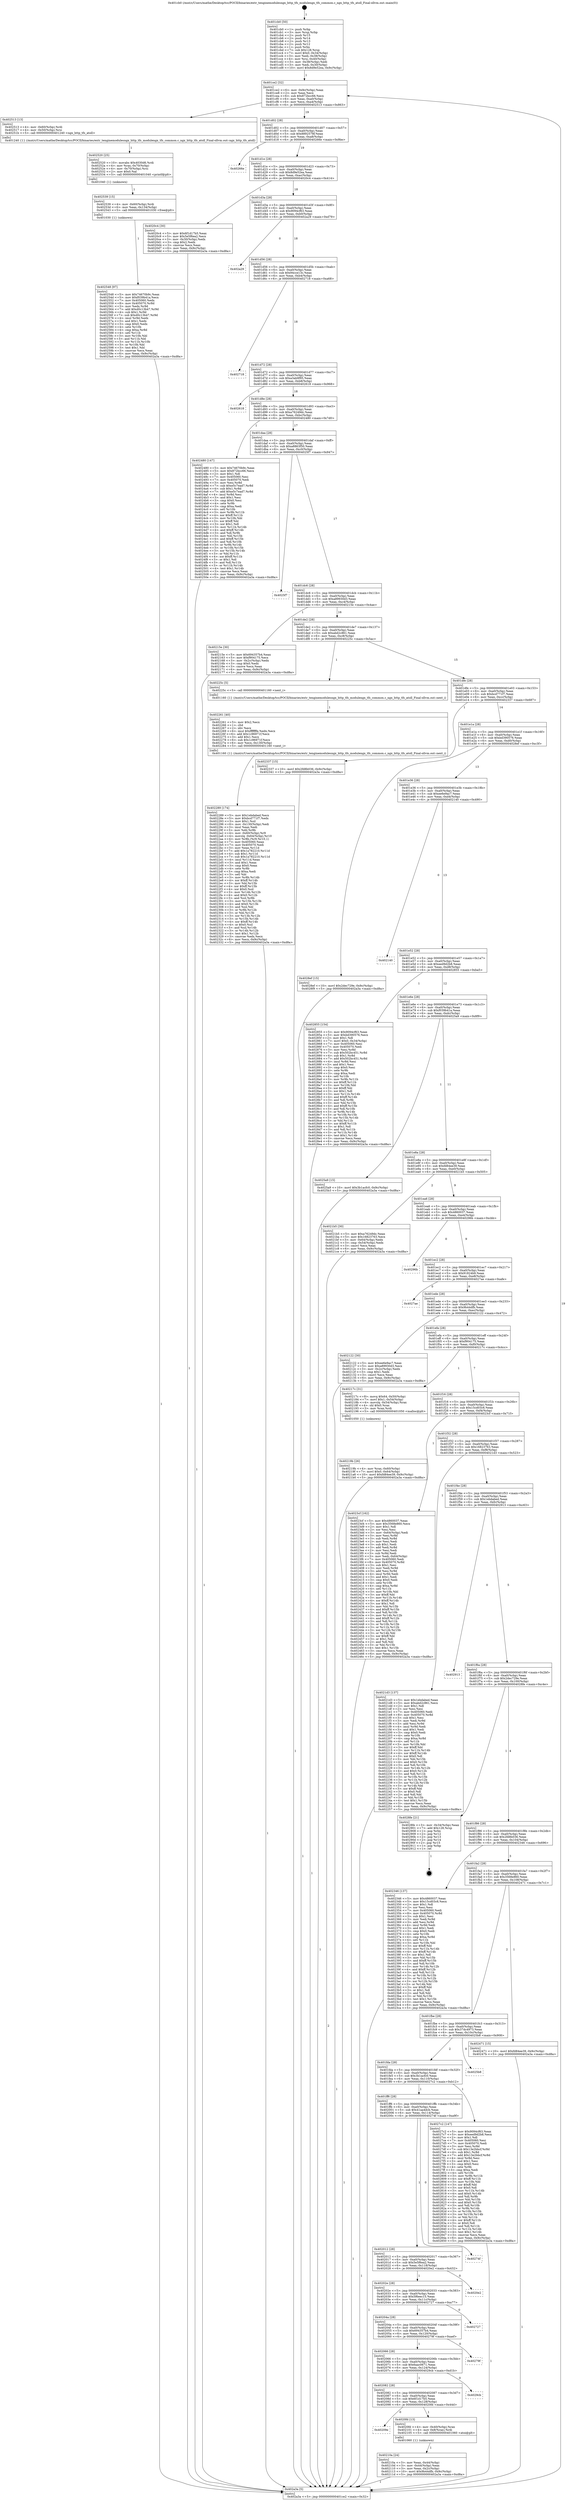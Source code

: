 digraph "0x401cb0" {
  label = "0x401cb0 (/mnt/c/Users/mathe/Desktop/tcc/POCII/binaries/extr_tenginemodulesngx_http_tfs_modulengx_tfs_common.c_ngx_http_tfs_atoll_Final-ollvm.out::main(0))"
  labelloc = "t"
  node[shape=record]

  Entry [label="",width=0.3,height=0.3,shape=circle,fillcolor=black,style=filled]
  "0x401ce2" [label="{
     0x401ce2 [32]\l
     | [instrs]\l
     &nbsp;&nbsp;0x401ce2 \<+6\>: mov -0x9c(%rbp),%eax\l
     &nbsp;&nbsp;0x401ce8 \<+2\>: mov %eax,%ecx\l
     &nbsp;&nbsp;0x401cea \<+6\>: sub $0x872bcc66,%ecx\l
     &nbsp;&nbsp;0x401cf0 \<+6\>: mov %eax,-0xa0(%rbp)\l
     &nbsp;&nbsp;0x401cf6 \<+6\>: mov %ecx,-0xa4(%rbp)\l
     &nbsp;&nbsp;0x401cfc \<+6\>: je 0000000000402513 \<main+0x863\>\l
  }"]
  "0x402513" [label="{
     0x402513 [13]\l
     | [instrs]\l
     &nbsp;&nbsp;0x402513 \<+4\>: mov -0x60(%rbp),%rdi\l
     &nbsp;&nbsp;0x402517 \<+4\>: mov -0x50(%rbp),%rsi\l
     &nbsp;&nbsp;0x40251b \<+5\>: call 0000000000401240 \<ngx_http_tfs_atoll\>\l
     | [calls]\l
     &nbsp;&nbsp;0x401240 \{1\} (/mnt/c/Users/mathe/Desktop/tcc/POCII/binaries/extr_tenginemodulesngx_http_tfs_modulengx_tfs_common.c_ngx_http_tfs_atoll_Final-ollvm.out::ngx_http_tfs_atoll)\l
  }"]
  "0x401d02" [label="{
     0x401d02 [28]\l
     | [instrs]\l
     &nbsp;&nbsp;0x401d02 \<+5\>: jmp 0000000000401d07 \<main+0x57\>\l
     &nbsp;&nbsp;0x401d07 \<+6\>: mov -0xa0(%rbp),%eax\l
     &nbsp;&nbsp;0x401d0d \<+5\>: sub $0x8892578f,%eax\l
     &nbsp;&nbsp;0x401d12 \<+6\>: mov %eax,-0xa8(%rbp)\l
     &nbsp;&nbsp;0x401d18 \<+6\>: je 000000000040266e \<main+0x9be\>\l
  }"]
  Exit [label="",width=0.3,height=0.3,shape=circle,fillcolor=black,style=filled,peripheries=2]
  "0x40266e" [label="{
     0x40266e\l
  }", style=dashed]
  "0x401d1e" [label="{
     0x401d1e [28]\l
     | [instrs]\l
     &nbsp;&nbsp;0x401d1e \<+5\>: jmp 0000000000401d23 \<main+0x73\>\l
     &nbsp;&nbsp;0x401d23 \<+6\>: mov -0xa0(%rbp),%eax\l
     &nbsp;&nbsp;0x401d29 \<+5\>: sub $0x8d9e52ea,%eax\l
     &nbsp;&nbsp;0x401d2e \<+6\>: mov %eax,-0xac(%rbp)\l
     &nbsp;&nbsp;0x401d34 \<+6\>: je 00000000004020c4 \<main+0x414\>\l
  }"]
  "0x402548" [label="{
     0x402548 [97]\l
     | [instrs]\l
     &nbsp;&nbsp;0x402548 \<+5\>: mov $0x74670b9c,%eax\l
     &nbsp;&nbsp;0x40254d \<+5\>: mov $0xf039b41a,%ecx\l
     &nbsp;&nbsp;0x402552 \<+7\>: mov 0x405060,%edx\l
     &nbsp;&nbsp;0x402559 \<+8\>: mov 0x405070,%r8d\l
     &nbsp;&nbsp;0x402561 \<+3\>: mov %edx,%r9d\l
     &nbsp;&nbsp;0x402564 \<+7\>: add $0xd0c13b47,%r9d\l
     &nbsp;&nbsp;0x40256b \<+4\>: sub $0x1,%r9d\l
     &nbsp;&nbsp;0x40256f \<+7\>: sub $0xd0c13b47,%r9d\l
     &nbsp;&nbsp;0x402576 \<+4\>: imul %r9d,%edx\l
     &nbsp;&nbsp;0x40257a \<+3\>: and $0x1,%edx\l
     &nbsp;&nbsp;0x40257d \<+3\>: cmp $0x0,%edx\l
     &nbsp;&nbsp;0x402580 \<+4\>: sete %r10b\l
     &nbsp;&nbsp;0x402584 \<+4\>: cmp $0xa,%r8d\l
     &nbsp;&nbsp;0x402588 \<+4\>: setl %r11b\l
     &nbsp;&nbsp;0x40258c \<+3\>: mov %r10b,%bl\l
     &nbsp;&nbsp;0x40258f \<+3\>: and %r11b,%bl\l
     &nbsp;&nbsp;0x402592 \<+3\>: xor %r11b,%r10b\l
     &nbsp;&nbsp;0x402595 \<+3\>: or %r10b,%bl\l
     &nbsp;&nbsp;0x402598 \<+3\>: test $0x1,%bl\l
     &nbsp;&nbsp;0x40259b \<+3\>: cmovne %ecx,%eax\l
     &nbsp;&nbsp;0x40259e \<+6\>: mov %eax,-0x9c(%rbp)\l
     &nbsp;&nbsp;0x4025a4 \<+5\>: jmp 0000000000402a3a \<main+0xd8a\>\l
  }"]
  "0x4020c4" [label="{
     0x4020c4 [30]\l
     | [instrs]\l
     &nbsp;&nbsp;0x4020c4 \<+5\>: mov $0x6f1d17b5,%eax\l
     &nbsp;&nbsp;0x4020c9 \<+5\>: mov $0x5e5f6ea2,%ecx\l
     &nbsp;&nbsp;0x4020ce \<+3\>: mov -0x30(%rbp),%edx\l
     &nbsp;&nbsp;0x4020d1 \<+3\>: cmp $0x2,%edx\l
     &nbsp;&nbsp;0x4020d4 \<+3\>: cmovne %ecx,%eax\l
     &nbsp;&nbsp;0x4020d7 \<+6\>: mov %eax,-0x9c(%rbp)\l
     &nbsp;&nbsp;0x4020dd \<+5\>: jmp 0000000000402a3a \<main+0xd8a\>\l
  }"]
  "0x401d3a" [label="{
     0x401d3a [28]\l
     | [instrs]\l
     &nbsp;&nbsp;0x401d3a \<+5\>: jmp 0000000000401d3f \<main+0x8f\>\l
     &nbsp;&nbsp;0x401d3f \<+6\>: mov -0xa0(%rbp),%eax\l
     &nbsp;&nbsp;0x401d45 \<+5\>: sub $0x9094cf63,%eax\l
     &nbsp;&nbsp;0x401d4a \<+6\>: mov %eax,-0xb0(%rbp)\l
     &nbsp;&nbsp;0x401d50 \<+6\>: je 0000000000402a29 \<main+0xd79\>\l
  }"]
  "0x402a3a" [label="{
     0x402a3a [5]\l
     | [instrs]\l
     &nbsp;&nbsp;0x402a3a \<+5\>: jmp 0000000000401ce2 \<main+0x32\>\l
  }"]
  "0x401cb0" [label="{
     0x401cb0 [50]\l
     | [instrs]\l
     &nbsp;&nbsp;0x401cb0 \<+1\>: push %rbp\l
     &nbsp;&nbsp;0x401cb1 \<+3\>: mov %rsp,%rbp\l
     &nbsp;&nbsp;0x401cb4 \<+2\>: push %r15\l
     &nbsp;&nbsp;0x401cb6 \<+2\>: push %r14\l
     &nbsp;&nbsp;0x401cb8 \<+2\>: push %r13\l
     &nbsp;&nbsp;0x401cba \<+2\>: push %r12\l
     &nbsp;&nbsp;0x401cbc \<+1\>: push %rbx\l
     &nbsp;&nbsp;0x401cbd \<+7\>: sub $0x128,%rsp\l
     &nbsp;&nbsp;0x401cc4 \<+7\>: movl $0x0,-0x34(%rbp)\l
     &nbsp;&nbsp;0x401ccb \<+3\>: mov %edi,-0x38(%rbp)\l
     &nbsp;&nbsp;0x401cce \<+4\>: mov %rsi,-0x40(%rbp)\l
     &nbsp;&nbsp;0x401cd2 \<+3\>: mov -0x38(%rbp),%edi\l
     &nbsp;&nbsp;0x401cd5 \<+3\>: mov %edi,-0x30(%rbp)\l
     &nbsp;&nbsp;0x401cd8 \<+10\>: movl $0x8d9e52ea,-0x9c(%rbp)\l
  }"]
  "0x402539" [label="{
     0x402539 [15]\l
     | [instrs]\l
     &nbsp;&nbsp;0x402539 \<+4\>: mov -0x60(%rbp),%rdi\l
     &nbsp;&nbsp;0x40253d \<+6\>: mov %eax,-0x134(%rbp)\l
     &nbsp;&nbsp;0x402543 \<+5\>: call 0000000000401030 \<free@plt\>\l
     | [calls]\l
     &nbsp;&nbsp;0x401030 \{1\} (unknown)\l
  }"]
  "0x402a29" [label="{
     0x402a29\l
  }", style=dashed]
  "0x401d56" [label="{
     0x401d56 [28]\l
     | [instrs]\l
     &nbsp;&nbsp;0x401d56 \<+5\>: jmp 0000000000401d5b \<main+0xab\>\l
     &nbsp;&nbsp;0x401d5b \<+6\>: mov -0xa0(%rbp),%eax\l
     &nbsp;&nbsp;0x401d61 \<+5\>: sub $0x94cce13c,%eax\l
     &nbsp;&nbsp;0x401d66 \<+6\>: mov %eax,-0xb4(%rbp)\l
     &nbsp;&nbsp;0x401d6c \<+6\>: je 0000000000402718 \<main+0xa68\>\l
  }"]
  "0x402520" [label="{
     0x402520 [25]\l
     | [instrs]\l
     &nbsp;&nbsp;0x402520 \<+10\>: movabs $0x4030d6,%rdi\l
     &nbsp;&nbsp;0x40252a \<+4\>: mov %rax,-0x70(%rbp)\l
     &nbsp;&nbsp;0x40252e \<+4\>: mov -0x70(%rbp),%rsi\l
     &nbsp;&nbsp;0x402532 \<+2\>: mov $0x0,%al\l
     &nbsp;&nbsp;0x402534 \<+5\>: call 0000000000401040 \<printf@plt\>\l
     | [calls]\l
     &nbsp;&nbsp;0x401040 \{1\} (unknown)\l
  }"]
  "0x402718" [label="{
     0x402718\l
  }", style=dashed]
  "0x401d72" [label="{
     0x401d72 [28]\l
     | [instrs]\l
     &nbsp;&nbsp;0x401d72 \<+5\>: jmp 0000000000401d77 \<main+0xc7\>\l
     &nbsp;&nbsp;0x401d77 \<+6\>: mov -0xa0(%rbp),%eax\l
     &nbsp;&nbsp;0x401d7d \<+5\>: sub $0xa3ab9f95,%eax\l
     &nbsp;&nbsp;0x401d82 \<+6\>: mov %eax,-0xb8(%rbp)\l
     &nbsp;&nbsp;0x401d88 \<+6\>: je 0000000000402618 \<main+0x968\>\l
  }"]
  "0x402289" [label="{
     0x402289 [174]\l
     | [instrs]\l
     &nbsp;&nbsp;0x402289 \<+5\>: mov $0x1ebdabed,%ecx\l
     &nbsp;&nbsp;0x40228e \<+5\>: mov $0xbcd771f7,%edx\l
     &nbsp;&nbsp;0x402293 \<+3\>: mov $0x1,%sil\l
     &nbsp;&nbsp;0x402296 \<+6\>: mov -0x130(%rbp),%edi\l
     &nbsp;&nbsp;0x40229c \<+3\>: imul %eax,%edi\l
     &nbsp;&nbsp;0x40229f \<+3\>: mov %dil,%r8b\l
     &nbsp;&nbsp;0x4022a2 \<+4\>: mov -0x60(%rbp),%r9\l
     &nbsp;&nbsp;0x4022a6 \<+4\>: movslq -0x64(%rbp),%r10\l
     &nbsp;&nbsp;0x4022aa \<+4\>: mov %r8b,(%r9,%r10,1)\l
     &nbsp;&nbsp;0x4022ae \<+7\>: mov 0x405060,%eax\l
     &nbsp;&nbsp;0x4022b5 \<+7\>: mov 0x405070,%edi\l
     &nbsp;&nbsp;0x4022bc \<+3\>: mov %eax,%r11d\l
     &nbsp;&nbsp;0x4022bf \<+7\>: add $0x1a782210,%r11d\l
     &nbsp;&nbsp;0x4022c6 \<+4\>: sub $0x1,%r11d\l
     &nbsp;&nbsp;0x4022ca \<+7\>: sub $0x1a782210,%r11d\l
     &nbsp;&nbsp;0x4022d1 \<+4\>: imul %r11d,%eax\l
     &nbsp;&nbsp;0x4022d5 \<+3\>: and $0x1,%eax\l
     &nbsp;&nbsp;0x4022d8 \<+3\>: cmp $0x0,%eax\l
     &nbsp;&nbsp;0x4022db \<+4\>: sete %r8b\l
     &nbsp;&nbsp;0x4022df \<+3\>: cmp $0xa,%edi\l
     &nbsp;&nbsp;0x4022e2 \<+3\>: setl %bl\l
     &nbsp;&nbsp;0x4022e5 \<+3\>: mov %r8b,%r14b\l
     &nbsp;&nbsp;0x4022e8 \<+4\>: xor $0xff,%r14b\l
     &nbsp;&nbsp;0x4022ec \<+3\>: mov %bl,%r15b\l
     &nbsp;&nbsp;0x4022ef \<+4\>: xor $0xff,%r15b\l
     &nbsp;&nbsp;0x4022f3 \<+4\>: xor $0x0,%sil\l
     &nbsp;&nbsp;0x4022f7 \<+3\>: mov %r14b,%r12b\l
     &nbsp;&nbsp;0x4022fa \<+4\>: and $0x0,%r12b\l
     &nbsp;&nbsp;0x4022fe \<+3\>: and %sil,%r8b\l
     &nbsp;&nbsp;0x402301 \<+3\>: mov %r15b,%r13b\l
     &nbsp;&nbsp;0x402304 \<+4\>: and $0x0,%r13b\l
     &nbsp;&nbsp;0x402308 \<+3\>: and %sil,%bl\l
     &nbsp;&nbsp;0x40230b \<+3\>: or %r8b,%r12b\l
     &nbsp;&nbsp;0x40230e \<+3\>: or %bl,%r13b\l
     &nbsp;&nbsp;0x402311 \<+3\>: xor %r13b,%r12b\l
     &nbsp;&nbsp;0x402314 \<+3\>: or %r15b,%r14b\l
     &nbsp;&nbsp;0x402317 \<+4\>: xor $0xff,%r14b\l
     &nbsp;&nbsp;0x40231b \<+4\>: or $0x0,%sil\l
     &nbsp;&nbsp;0x40231f \<+3\>: and %sil,%r14b\l
     &nbsp;&nbsp;0x402322 \<+3\>: or %r14b,%r12b\l
     &nbsp;&nbsp;0x402325 \<+4\>: test $0x1,%r12b\l
     &nbsp;&nbsp;0x402329 \<+3\>: cmovne %edx,%ecx\l
     &nbsp;&nbsp;0x40232c \<+6\>: mov %ecx,-0x9c(%rbp)\l
     &nbsp;&nbsp;0x402332 \<+5\>: jmp 0000000000402a3a \<main+0xd8a\>\l
  }"]
  "0x402618" [label="{
     0x402618\l
  }", style=dashed]
  "0x401d8e" [label="{
     0x401d8e [28]\l
     | [instrs]\l
     &nbsp;&nbsp;0x401d8e \<+5\>: jmp 0000000000401d93 \<main+0xe3\>\l
     &nbsp;&nbsp;0x401d93 \<+6\>: mov -0xa0(%rbp),%eax\l
     &nbsp;&nbsp;0x401d99 \<+5\>: sub $0xa76249dc,%eax\l
     &nbsp;&nbsp;0x401d9e \<+6\>: mov %eax,-0xbc(%rbp)\l
     &nbsp;&nbsp;0x401da4 \<+6\>: je 0000000000402480 \<main+0x7d0\>\l
  }"]
  "0x402261" [label="{
     0x402261 [40]\l
     | [instrs]\l
     &nbsp;&nbsp;0x402261 \<+5\>: mov $0x2,%ecx\l
     &nbsp;&nbsp;0x402266 \<+1\>: cltd\l
     &nbsp;&nbsp;0x402267 \<+2\>: idiv %ecx\l
     &nbsp;&nbsp;0x402269 \<+6\>: imul $0xfffffffe,%edx,%ecx\l
     &nbsp;&nbsp;0x40226f \<+6\>: add $0x1c96971f,%ecx\l
     &nbsp;&nbsp;0x402275 \<+3\>: add $0x1,%ecx\l
     &nbsp;&nbsp;0x402278 \<+6\>: sub $0x1c96971f,%ecx\l
     &nbsp;&nbsp;0x40227e \<+6\>: mov %ecx,-0x130(%rbp)\l
     &nbsp;&nbsp;0x402284 \<+5\>: call 0000000000401160 \<next_i\>\l
     | [calls]\l
     &nbsp;&nbsp;0x401160 \{1\} (/mnt/c/Users/mathe/Desktop/tcc/POCII/binaries/extr_tenginemodulesngx_http_tfs_modulengx_tfs_common.c_ngx_http_tfs_atoll_Final-ollvm.out::next_i)\l
  }"]
  "0x402480" [label="{
     0x402480 [147]\l
     | [instrs]\l
     &nbsp;&nbsp;0x402480 \<+5\>: mov $0x74670b9c,%eax\l
     &nbsp;&nbsp;0x402485 \<+5\>: mov $0x872bcc66,%ecx\l
     &nbsp;&nbsp;0x40248a \<+2\>: mov $0x1,%dl\l
     &nbsp;&nbsp;0x40248c \<+7\>: mov 0x405060,%esi\l
     &nbsp;&nbsp;0x402493 \<+7\>: mov 0x405070,%edi\l
     &nbsp;&nbsp;0x40249a \<+3\>: mov %esi,%r8d\l
     &nbsp;&nbsp;0x40249d \<+7\>: sub $0xe5c7ead7,%r8d\l
     &nbsp;&nbsp;0x4024a4 \<+4\>: sub $0x1,%r8d\l
     &nbsp;&nbsp;0x4024a8 \<+7\>: add $0xe5c7ead7,%r8d\l
     &nbsp;&nbsp;0x4024af \<+4\>: imul %r8d,%esi\l
     &nbsp;&nbsp;0x4024b3 \<+3\>: and $0x1,%esi\l
     &nbsp;&nbsp;0x4024b6 \<+3\>: cmp $0x0,%esi\l
     &nbsp;&nbsp;0x4024b9 \<+4\>: sete %r9b\l
     &nbsp;&nbsp;0x4024bd \<+3\>: cmp $0xa,%edi\l
     &nbsp;&nbsp;0x4024c0 \<+4\>: setl %r10b\l
     &nbsp;&nbsp;0x4024c4 \<+3\>: mov %r9b,%r11b\l
     &nbsp;&nbsp;0x4024c7 \<+4\>: xor $0xff,%r11b\l
     &nbsp;&nbsp;0x4024cb \<+3\>: mov %r10b,%bl\l
     &nbsp;&nbsp;0x4024ce \<+3\>: xor $0xff,%bl\l
     &nbsp;&nbsp;0x4024d1 \<+3\>: xor $0x1,%dl\l
     &nbsp;&nbsp;0x4024d4 \<+3\>: mov %r11b,%r14b\l
     &nbsp;&nbsp;0x4024d7 \<+4\>: and $0xff,%r14b\l
     &nbsp;&nbsp;0x4024db \<+3\>: and %dl,%r9b\l
     &nbsp;&nbsp;0x4024de \<+3\>: mov %bl,%r15b\l
     &nbsp;&nbsp;0x4024e1 \<+4\>: and $0xff,%r15b\l
     &nbsp;&nbsp;0x4024e5 \<+3\>: and %dl,%r10b\l
     &nbsp;&nbsp;0x4024e8 \<+3\>: or %r9b,%r14b\l
     &nbsp;&nbsp;0x4024eb \<+3\>: or %r10b,%r15b\l
     &nbsp;&nbsp;0x4024ee \<+3\>: xor %r15b,%r14b\l
     &nbsp;&nbsp;0x4024f1 \<+3\>: or %bl,%r11b\l
     &nbsp;&nbsp;0x4024f4 \<+4\>: xor $0xff,%r11b\l
     &nbsp;&nbsp;0x4024f8 \<+3\>: or $0x1,%dl\l
     &nbsp;&nbsp;0x4024fb \<+3\>: and %dl,%r11b\l
     &nbsp;&nbsp;0x4024fe \<+3\>: or %r11b,%r14b\l
     &nbsp;&nbsp;0x402501 \<+4\>: test $0x1,%r14b\l
     &nbsp;&nbsp;0x402505 \<+3\>: cmovne %ecx,%eax\l
     &nbsp;&nbsp;0x402508 \<+6\>: mov %eax,-0x9c(%rbp)\l
     &nbsp;&nbsp;0x40250e \<+5\>: jmp 0000000000402a3a \<main+0xd8a\>\l
  }"]
  "0x401daa" [label="{
     0x401daa [28]\l
     | [instrs]\l
     &nbsp;&nbsp;0x401daa \<+5\>: jmp 0000000000401daf \<main+0xff\>\l
     &nbsp;&nbsp;0x401daf \<+6\>: mov -0xa0(%rbp),%eax\l
     &nbsp;&nbsp;0x401db5 \<+5\>: sub $0xa8863f50,%eax\l
     &nbsp;&nbsp;0x401dba \<+6\>: mov %eax,-0xc0(%rbp)\l
     &nbsp;&nbsp;0x401dc0 \<+6\>: je 00000000004025f7 \<main+0x947\>\l
  }"]
  "0x40219b" [label="{
     0x40219b [26]\l
     | [instrs]\l
     &nbsp;&nbsp;0x40219b \<+4\>: mov %rax,-0x60(%rbp)\l
     &nbsp;&nbsp;0x40219f \<+7\>: movl $0x0,-0x64(%rbp)\l
     &nbsp;&nbsp;0x4021a6 \<+10\>: movl $0xfd84ee39,-0x9c(%rbp)\l
     &nbsp;&nbsp;0x4021b0 \<+5\>: jmp 0000000000402a3a \<main+0xd8a\>\l
  }"]
  "0x4025f7" [label="{
     0x4025f7\l
  }", style=dashed]
  "0x401dc6" [label="{
     0x401dc6 [28]\l
     | [instrs]\l
     &nbsp;&nbsp;0x401dc6 \<+5\>: jmp 0000000000401dcb \<main+0x11b\>\l
     &nbsp;&nbsp;0x401dcb \<+6\>: mov -0xa0(%rbp),%eax\l
     &nbsp;&nbsp;0x401dd1 \<+5\>: sub $0xa89930d3,%eax\l
     &nbsp;&nbsp;0x401dd6 \<+6\>: mov %eax,-0xc4(%rbp)\l
     &nbsp;&nbsp;0x401ddc \<+6\>: je 000000000040215e \<main+0x4ae\>\l
  }"]
  "0x40210a" [label="{
     0x40210a [24]\l
     | [instrs]\l
     &nbsp;&nbsp;0x40210a \<+3\>: mov %eax,-0x44(%rbp)\l
     &nbsp;&nbsp;0x40210d \<+3\>: mov -0x44(%rbp),%eax\l
     &nbsp;&nbsp;0x402110 \<+3\>: mov %eax,-0x2c(%rbp)\l
     &nbsp;&nbsp;0x402113 \<+10\>: movl $0x9b44dfb,-0x9c(%rbp)\l
     &nbsp;&nbsp;0x40211d \<+5\>: jmp 0000000000402a3a \<main+0xd8a\>\l
  }"]
  "0x40215e" [label="{
     0x40215e [30]\l
     | [instrs]\l
     &nbsp;&nbsp;0x40215e \<+5\>: mov $0x694357b4,%eax\l
     &nbsp;&nbsp;0x402163 \<+5\>: mov $0xf904175,%ecx\l
     &nbsp;&nbsp;0x402168 \<+3\>: mov -0x2c(%rbp),%edx\l
     &nbsp;&nbsp;0x40216b \<+3\>: cmp $0x0,%edx\l
     &nbsp;&nbsp;0x40216e \<+3\>: cmove %ecx,%eax\l
     &nbsp;&nbsp;0x402171 \<+6\>: mov %eax,-0x9c(%rbp)\l
     &nbsp;&nbsp;0x402177 \<+5\>: jmp 0000000000402a3a \<main+0xd8a\>\l
  }"]
  "0x401de2" [label="{
     0x401de2 [28]\l
     | [instrs]\l
     &nbsp;&nbsp;0x401de2 \<+5\>: jmp 0000000000401de7 \<main+0x137\>\l
     &nbsp;&nbsp;0x401de7 \<+6\>: mov -0xa0(%rbp),%eax\l
     &nbsp;&nbsp;0x401ded \<+5\>: sub $0xabd2c861,%eax\l
     &nbsp;&nbsp;0x401df2 \<+6\>: mov %eax,-0xc8(%rbp)\l
     &nbsp;&nbsp;0x401df8 \<+6\>: je 000000000040225c \<main+0x5ac\>\l
  }"]
  "0x40209e" [label="{
     0x40209e\l
  }", style=dashed]
  "0x40225c" [label="{
     0x40225c [5]\l
     | [instrs]\l
     &nbsp;&nbsp;0x40225c \<+5\>: call 0000000000401160 \<next_i\>\l
     | [calls]\l
     &nbsp;&nbsp;0x401160 \{1\} (/mnt/c/Users/mathe/Desktop/tcc/POCII/binaries/extr_tenginemodulesngx_http_tfs_modulengx_tfs_common.c_ngx_http_tfs_atoll_Final-ollvm.out::next_i)\l
  }"]
  "0x401dfe" [label="{
     0x401dfe [28]\l
     | [instrs]\l
     &nbsp;&nbsp;0x401dfe \<+5\>: jmp 0000000000401e03 \<main+0x153\>\l
     &nbsp;&nbsp;0x401e03 \<+6\>: mov -0xa0(%rbp),%eax\l
     &nbsp;&nbsp;0x401e09 \<+5\>: sub $0xbcd771f7,%eax\l
     &nbsp;&nbsp;0x401e0e \<+6\>: mov %eax,-0xcc(%rbp)\l
     &nbsp;&nbsp;0x401e14 \<+6\>: je 0000000000402337 \<main+0x687\>\l
  }"]
  "0x4020fd" [label="{
     0x4020fd [13]\l
     | [instrs]\l
     &nbsp;&nbsp;0x4020fd \<+4\>: mov -0x40(%rbp),%rax\l
     &nbsp;&nbsp;0x402101 \<+4\>: mov 0x8(%rax),%rdi\l
     &nbsp;&nbsp;0x402105 \<+5\>: call 0000000000401060 \<atoi@plt\>\l
     | [calls]\l
     &nbsp;&nbsp;0x401060 \{1\} (unknown)\l
  }"]
  "0x402337" [label="{
     0x402337 [15]\l
     | [instrs]\l
     &nbsp;&nbsp;0x402337 \<+10\>: movl $0x2fd8b036,-0x9c(%rbp)\l
     &nbsp;&nbsp;0x402341 \<+5\>: jmp 0000000000402a3a \<main+0xd8a\>\l
  }"]
  "0x401e1a" [label="{
     0x401e1a [28]\l
     | [instrs]\l
     &nbsp;&nbsp;0x401e1a \<+5\>: jmp 0000000000401e1f \<main+0x16f\>\l
     &nbsp;&nbsp;0x401e1f \<+6\>: mov -0xa0(%rbp),%eax\l
     &nbsp;&nbsp;0x401e25 \<+5\>: sub $0xbd390576,%eax\l
     &nbsp;&nbsp;0x401e2a \<+6\>: mov %eax,-0xd0(%rbp)\l
     &nbsp;&nbsp;0x401e30 \<+6\>: je 00000000004028ef \<main+0xc3f\>\l
  }"]
  "0x402082" [label="{
     0x402082 [28]\l
     | [instrs]\l
     &nbsp;&nbsp;0x402082 \<+5\>: jmp 0000000000402087 \<main+0x3d7\>\l
     &nbsp;&nbsp;0x402087 \<+6\>: mov -0xa0(%rbp),%eax\l
     &nbsp;&nbsp;0x40208d \<+5\>: sub $0x6f1d17b5,%eax\l
     &nbsp;&nbsp;0x402092 \<+6\>: mov %eax,-0x128(%rbp)\l
     &nbsp;&nbsp;0x402098 \<+6\>: je 00000000004020fd \<main+0x44d\>\l
  }"]
  "0x4028ef" [label="{
     0x4028ef [15]\l
     | [instrs]\l
     &nbsp;&nbsp;0x4028ef \<+10\>: movl $0x2dec729e,-0x9c(%rbp)\l
     &nbsp;&nbsp;0x4028f9 \<+5\>: jmp 0000000000402a3a \<main+0xd8a\>\l
  }"]
  "0x401e36" [label="{
     0x401e36 [28]\l
     | [instrs]\l
     &nbsp;&nbsp;0x401e36 \<+5\>: jmp 0000000000401e3b \<main+0x18b\>\l
     &nbsp;&nbsp;0x401e3b \<+6\>: mov -0xa0(%rbp),%eax\l
     &nbsp;&nbsp;0x401e41 \<+5\>: sub $0xee6e9ac7,%eax\l
     &nbsp;&nbsp;0x401e46 \<+6\>: mov %eax,-0xd4(%rbp)\l
     &nbsp;&nbsp;0x401e4c \<+6\>: je 0000000000402140 \<main+0x490\>\l
  }"]
  "0x4029cb" [label="{
     0x4029cb\l
  }", style=dashed]
  "0x402140" [label="{
     0x402140\l
  }", style=dashed]
  "0x401e52" [label="{
     0x401e52 [28]\l
     | [instrs]\l
     &nbsp;&nbsp;0x401e52 \<+5\>: jmp 0000000000401e57 \<main+0x1a7\>\l
     &nbsp;&nbsp;0x401e57 \<+6\>: mov -0xa0(%rbp),%eax\l
     &nbsp;&nbsp;0x401e5d \<+5\>: sub $0xeed9d2b8,%eax\l
     &nbsp;&nbsp;0x401e62 \<+6\>: mov %eax,-0xd8(%rbp)\l
     &nbsp;&nbsp;0x401e68 \<+6\>: je 0000000000402855 \<main+0xba5\>\l
  }"]
  "0x402066" [label="{
     0x402066 [28]\l
     | [instrs]\l
     &nbsp;&nbsp;0x402066 \<+5\>: jmp 000000000040206b \<main+0x3bb\>\l
     &nbsp;&nbsp;0x40206b \<+6\>: mov -0xa0(%rbp),%eax\l
     &nbsp;&nbsp;0x402071 \<+5\>: sub $0x6aac0671,%eax\l
     &nbsp;&nbsp;0x402076 \<+6\>: mov %eax,-0x124(%rbp)\l
     &nbsp;&nbsp;0x40207c \<+6\>: je 00000000004029cb \<main+0xd1b\>\l
  }"]
  "0x402855" [label="{
     0x402855 [154]\l
     | [instrs]\l
     &nbsp;&nbsp;0x402855 \<+5\>: mov $0x9094cf63,%eax\l
     &nbsp;&nbsp;0x40285a \<+5\>: mov $0xbd390576,%ecx\l
     &nbsp;&nbsp;0x40285f \<+2\>: mov $0x1,%dl\l
     &nbsp;&nbsp;0x402861 \<+7\>: movl $0x0,-0x34(%rbp)\l
     &nbsp;&nbsp;0x402868 \<+7\>: mov 0x405060,%esi\l
     &nbsp;&nbsp;0x40286f \<+7\>: mov 0x405070,%edi\l
     &nbsp;&nbsp;0x402876 \<+3\>: mov %esi,%r8d\l
     &nbsp;&nbsp;0x402879 \<+7\>: sub $0x502bc451,%r8d\l
     &nbsp;&nbsp;0x402880 \<+4\>: sub $0x1,%r8d\l
     &nbsp;&nbsp;0x402884 \<+7\>: add $0x502bc451,%r8d\l
     &nbsp;&nbsp;0x40288b \<+4\>: imul %r8d,%esi\l
     &nbsp;&nbsp;0x40288f \<+3\>: and $0x1,%esi\l
     &nbsp;&nbsp;0x402892 \<+3\>: cmp $0x0,%esi\l
     &nbsp;&nbsp;0x402895 \<+4\>: sete %r9b\l
     &nbsp;&nbsp;0x402899 \<+3\>: cmp $0xa,%edi\l
     &nbsp;&nbsp;0x40289c \<+4\>: setl %r10b\l
     &nbsp;&nbsp;0x4028a0 \<+3\>: mov %r9b,%r11b\l
     &nbsp;&nbsp;0x4028a3 \<+4\>: xor $0xff,%r11b\l
     &nbsp;&nbsp;0x4028a7 \<+3\>: mov %r10b,%bl\l
     &nbsp;&nbsp;0x4028aa \<+3\>: xor $0xff,%bl\l
     &nbsp;&nbsp;0x4028ad \<+3\>: xor $0x1,%dl\l
     &nbsp;&nbsp;0x4028b0 \<+3\>: mov %r11b,%r14b\l
     &nbsp;&nbsp;0x4028b3 \<+4\>: and $0xff,%r14b\l
     &nbsp;&nbsp;0x4028b7 \<+3\>: and %dl,%r9b\l
     &nbsp;&nbsp;0x4028ba \<+3\>: mov %bl,%r15b\l
     &nbsp;&nbsp;0x4028bd \<+4\>: and $0xff,%r15b\l
     &nbsp;&nbsp;0x4028c1 \<+3\>: and %dl,%r10b\l
     &nbsp;&nbsp;0x4028c4 \<+3\>: or %r9b,%r14b\l
     &nbsp;&nbsp;0x4028c7 \<+3\>: or %r10b,%r15b\l
     &nbsp;&nbsp;0x4028ca \<+3\>: xor %r15b,%r14b\l
     &nbsp;&nbsp;0x4028cd \<+3\>: or %bl,%r11b\l
     &nbsp;&nbsp;0x4028d0 \<+4\>: xor $0xff,%r11b\l
     &nbsp;&nbsp;0x4028d4 \<+3\>: or $0x1,%dl\l
     &nbsp;&nbsp;0x4028d7 \<+3\>: and %dl,%r11b\l
     &nbsp;&nbsp;0x4028da \<+3\>: or %r11b,%r14b\l
     &nbsp;&nbsp;0x4028dd \<+4\>: test $0x1,%r14b\l
     &nbsp;&nbsp;0x4028e1 \<+3\>: cmovne %ecx,%eax\l
     &nbsp;&nbsp;0x4028e4 \<+6\>: mov %eax,-0x9c(%rbp)\l
     &nbsp;&nbsp;0x4028ea \<+5\>: jmp 0000000000402a3a \<main+0xd8a\>\l
  }"]
  "0x401e6e" [label="{
     0x401e6e [28]\l
     | [instrs]\l
     &nbsp;&nbsp;0x401e6e \<+5\>: jmp 0000000000401e73 \<main+0x1c3\>\l
     &nbsp;&nbsp;0x401e73 \<+6\>: mov -0xa0(%rbp),%eax\l
     &nbsp;&nbsp;0x401e79 \<+5\>: sub $0xf039b41a,%eax\l
     &nbsp;&nbsp;0x401e7e \<+6\>: mov %eax,-0xdc(%rbp)\l
     &nbsp;&nbsp;0x401e84 \<+6\>: je 00000000004025a9 \<main+0x8f9\>\l
  }"]
  "0x40279f" [label="{
     0x40279f\l
  }", style=dashed]
  "0x4025a9" [label="{
     0x4025a9 [15]\l
     | [instrs]\l
     &nbsp;&nbsp;0x4025a9 \<+10\>: movl $0x3b1acfc0,-0x9c(%rbp)\l
     &nbsp;&nbsp;0x4025b3 \<+5\>: jmp 0000000000402a3a \<main+0xd8a\>\l
  }"]
  "0x401e8a" [label="{
     0x401e8a [28]\l
     | [instrs]\l
     &nbsp;&nbsp;0x401e8a \<+5\>: jmp 0000000000401e8f \<main+0x1df\>\l
     &nbsp;&nbsp;0x401e8f \<+6\>: mov -0xa0(%rbp),%eax\l
     &nbsp;&nbsp;0x401e95 \<+5\>: sub $0xfd84ee39,%eax\l
     &nbsp;&nbsp;0x401e9a \<+6\>: mov %eax,-0xe0(%rbp)\l
     &nbsp;&nbsp;0x401ea0 \<+6\>: je 00000000004021b5 \<main+0x505\>\l
  }"]
  "0x40204a" [label="{
     0x40204a [28]\l
     | [instrs]\l
     &nbsp;&nbsp;0x40204a \<+5\>: jmp 000000000040204f \<main+0x39f\>\l
     &nbsp;&nbsp;0x40204f \<+6\>: mov -0xa0(%rbp),%eax\l
     &nbsp;&nbsp;0x402055 \<+5\>: sub $0x694357b4,%eax\l
     &nbsp;&nbsp;0x40205a \<+6\>: mov %eax,-0x120(%rbp)\l
     &nbsp;&nbsp;0x402060 \<+6\>: je 000000000040279f \<main+0xaef\>\l
  }"]
  "0x4021b5" [label="{
     0x4021b5 [30]\l
     | [instrs]\l
     &nbsp;&nbsp;0x4021b5 \<+5\>: mov $0xa76249dc,%eax\l
     &nbsp;&nbsp;0x4021ba \<+5\>: mov $0x16823763,%ecx\l
     &nbsp;&nbsp;0x4021bf \<+3\>: mov -0x64(%rbp),%edx\l
     &nbsp;&nbsp;0x4021c2 \<+3\>: cmp -0x54(%rbp),%edx\l
     &nbsp;&nbsp;0x4021c5 \<+3\>: cmovl %ecx,%eax\l
     &nbsp;&nbsp;0x4021c8 \<+6\>: mov %eax,-0x9c(%rbp)\l
     &nbsp;&nbsp;0x4021ce \<+5\>: jmp 0000000000402a3a \<main+0xd8a\>\l
  }"]
  "0x401ea6" [label="{
     0x401ea6 [28]\l
     | [instrs]\l
     &nbsp;&nbsp;0x401ea6 \<+5\>: jmp 0000000000401eab \<main+0x1fb\>\l
     &nbsp;&nbsp;0x401eab \<+6\>: mov -0xa0(%rbp),%eax\l
     &nbsp;&nbsp;0x401eb1 \<+5\>: sub $0x4860037,%eax\l
     &nbsp;&nbsp;0x401eb6 \<+6\>: mov %eax,-0xe4(%rbp)\l
     &nbsp;&nbsp;0x401ebc \<+6\>: je 000000000040296b \<main+0xcbb\>\l
  }"]
  "0x402727" [label="{
     0x402727\l
  }", style=dashed]
  "0x40296b" [label="{
     0x40296b\l
  }", style=dashed]
  "0x401ec2" [label="{
     0x401ec2 [28]\l
     | [instrs]\l
     &nbsp;&nbsp;0x401ec2 \<+5\>: jmp 0000000000401ec7 \<main+0x217\>\l
     &nbsp;&nbsp;0x401ec7 \<+6\>: mov -0xa0(%rbp),%eax\l
     &nbsp;&nbsp;0x401ecd \<+5\>: sub $0x91824b9,%eax\l
     &nbsp;&nbsp;0x401ed2 \<+6\>: mov %eax,-0xe8(%rbp)\l
     &nbsp;&nbsp;0x401ed8 \<+6\>: je 00000000004027ae \<main+0xafe\>\l
  }"]
  "0x40202e" [label="{
     0x40202e [28]\l
     | [instrs]\l
     &nbsp;&nbsp;0x40202e \<+5\>: jmp 0000000000402033 \<main+0x383\>\l
     &nbsp;&nbsp;0x402033 \<+6\>: mov -0xa0(%rbp),%eax\l
     &nbsp;&nbsp;0x402039 \<+5\>: sub $0x5f6eec15,%eax\l
     &nbsp;&nbsp;0x40203e \<+6\>: mov %eax,-0x11c(%rbp)\l
     &nbsp;&nbsp;0x402044 \<+6\>: je 0000000000402727 \<main+0xa77\>\l
  }"]
  "0x4027ae" [label="{
     0x4027ae\l
  }", style=dashed]
  "0x401ede" [label="{
     0x401ede [28]\l
     | [instrs]\l
     &nbsp;&nbsp;0x401ede \<+5\>: jmp 0000000000401ee3 \<main+0x233\>\l
     &nbsp;&nbsp;0x401ee3 \<+6\>: mov -0xa0(%rbp),%eax\l
     &nbsp;&nbsp;0x401ee9 \<+5\>: sub $0x9b44dfb,%eax\l
     &nbsp;&nbsp;0x401eee \<+6\>: mov %eax,-0xec(%rbp)\l
     &nbsp;&nbsp;0x401ef4 \<+6\>: je 0000000000402122 \<main+0x472\>\l
  }"]
  "0x4020e2" [label="{
     0x4020e2\l
  }", style=dashed]
  "0x402122" [label="{
     0x402122 [30]\l
     | [instrs]\l
     &nbsp;&nbsp;0x402122 \<+5\>: mov $0xee6e9ac7,%eax\l
     &nbsp;&nbsp;0x402127 \<+5\>: mov $0xa89930d3,%ecx\l
     &nbsp;&nbsp;0x40212c \<+3\>: mov -0x2c(%rbp),%edx\l
     &nbsp;&nbsp;0x40212f \<+3\>: cmp $0x1,%edx\l
     &nbsp;&nbsp;0x402132 \<+3\>: cmovl %ecx,%eax\l
     &nbsp;&nbsp;0x402135 \<+6\>: mov %eax,-0x9c(%rbp)\l
     &nbsp;&nbsp;0x40213b \<+5\>: jmp 0000000000402a3a \<main+0xd8a\>\l
  }"]
  "0x401efa" [label="{
     0x401efa [28]\l
     | [instrs]\l
     &nbsp;&nbsp;0x401efa \<+5\>: jmp 0000000000401eff \<main+0x24f\>\l
     &nbsp;&nbsp;0x401eff \<+6\>: mov -0xa0(%rbp),%eax\l
     &nbsp;&nbsp;0x401f05 \<+5\>: sub $0xf904175,%eax\l
     &nbsp;&nbsp;0x401f0a \<+6\>: mov %eax,-0xf0(%rbp)\l
     &nbsp;&nbsp;0x401f10 \<+6\>: je 000000000040217c \<main+0x4cc\>\l
  }"]
  "0x402012" [label="{
     0x402012 [28]\l
     | [instrs]\l
     &nbsp;&nbsp;0x402012 \<+5\>: jmp 0000000000402017 \<main+0x367\>\l
     &nbsp;&nbsp;0x402017 \<+6\>: mov -0xa0(%rbp),%eax\l
     &nbsp;&nbsp;0x40201d \<+5\>: sub $0x5e5f6ea2,%eax\l
     &nbsp;&nbsp;0x402022 \<+6\>: mov %eax,-0x118(%rbp)\l
     &nbsp;&nbsp;0x402028 \<+6\>: je 00000000004020e2 \<main+0x432\>\l
  }"]
  "0x40217c" [label="{
     0x40217c [31]\l
     | [instrs]\l
     &nbsp;&nbsp;0x40217c \<+8\>: movq $0x64,-0x50(%rbp)\l
     &nbsp;&nbsp;0x402184 \<+7\>: movl $0x1,-0x54(%rbp)\l
     &nbsp;&nbsp;0x40218b \<+4\>: movslq -0x54(%rbp),%rax\l
     &nbsp;&nbsp;0x40218f \<+4\>: shl $0x0,%rax\l
     &nbsp;&nbsp;0x402193 \<+3\>: mov %rax,%rdi\l
     &nbsp;&nbsp;0x402196 \<+5\>: call 0000000000401050 \<malloc@plt\>\l
     | [calls]\l
     &nbsp;&nbsp;0x401050 \{1\} (unknown)\l
  }"]
  "0x401f16" [label="{
     0x401f16 [28]\l
     | [instrs]\l
     &nbsp;&nbsp;0x401f16 \<+5\>: jmp 0000000000401f1b \<main+0x26b\>\l
     &nbsp;&nbsp;0x401f1b \<+6\>: mov -0xa0(%rbp),%eax\l
     &nbsp;&nbsp;0x401f21 \<+5\>: sub $0x15cd03c6,%eax\l
     &nbsp;&nbsp;0x401f26 \<+6\>: mov %eax,-0xf4(%rbp)\l
     &nbsp;&nbsp;0x401f2c \<+6\>: je 00000000004023cf \<main+0x71f\>\l
  }"]
  "0x40274f" [label="{
     0x40274f\l
  }", style=dashed]
  "0x4023cf" [label="{
     0x4023cf [162]\l
     | [instrs]\l
     &nbsp;&nbsp;0x4023cf \<+5\>: mov $0x4860037,%eax\l
     &nbsp;&nbsp;0x4023d4 \<+5\>: mov $0x3568e860,%ecx\l
     &nbsp;&nbsp;0x4023d9 \<+2\>: mov $0x1,%dl\l
     &nbsp;&nbsp;0x4023db \<+2\>: xor %esi,%esi\l
     &nbsp;&nbsp;0x4023dd \<+3\>: mov -0x64(%rbp),%edi\l
     &nbsp;&nbsp;0x4023e0 \<+3\>: mov %esi,%r8d\l
     &nbsp;&nbsp;0x4023e3 \<+3\>: sub %edi,%r8d\l
     &nbsp;&nbsp;0x4023e6 \<+2\>: mov %esi,%edi\l
     &nbsp;&nbsp;0x4023e8 \<+3\>: sub $0x1,%edi\l
     &nbsp;&nbsp;0x4023eb \<+3\>: add %edi,%r8d\l
     &nbsp;&nbsp;0x4023ee \<+2\>: mov %esi,%edi\l
     &nbsp;&nbsp;0x4023f0 \<+3\>: sub %r8d,%edi\l
     &nbsp;&nbsp;0x4023f3 \<+3\>: mov %edi,-0x64(%rbp)\l
     &nbsp;&nbsp;0x4023f6 \<+7\>: mov 0x405060,%edi\l
     &nbsp;&nbsp;0x4023fd \<+8\>: mov 0x405070,%r8d\l
     &nbsp;&nbsp;0x402405 \<+3\>: sub $0x1,%esi\l
     &nbsp;&nbsp;0x402408 \<+3\>: mov %edi,%r9d\l
     &nbsp;&nbsp;0x40240b \<+3\>: add %esi,%r9d\l
     &nbsp;&nbsp;0x40240e \<+4\>: imul %r9d,%edi\l
     &nbsp;&nbsp;0x402412 \<+3\>: and $0x1,%edi\l
     &nbsp;&nbsp;0x402415 \<+3\>: cmp $0x0,%edi\l
     &nbsp;&nbsp;0x402418 \<+4\>: sete %r10b\l
     &nbsp;&nbsp;0x40241c \<+4\>: cmp $0xa,%r8d\l
     &nbsp;&nbsp;0x402420 \<+4\>: setl %r11b\l
     &nbsp;&nbsp;0x402424 \<+3\>: mov %r10b,%bl\l
     &nbsp;&nbsp;0x402427 \<+3\>: xor $0xff,%bl\l
     &nbsp;&nbsp;0x40242a \<+3\>: mov %r11b,%r14b\l
     &nbsp;&nbsp;0x40242d \<+4\>: xor $0xff,%r14b\l
     &nbsp;&nbsp;0x402431 \<+3\>: xor $0x1,%dl\l
     &nbsp;&nbsp;0x402434 \<+3\>: mov %bl,%r15b\l
     &nbsp;&nbsp;0x402437 \<+4\>: and $0xff,%r15b\l
     &nbsp;&nbsp;0x40243b \<+3\>: and %dl,%r10b\l
     &nbsp;&nbsp;0x40243e \<+3\>: mov %r14b,%r12b\l
     &nbsp;&nbsp;0x402441 \<+4\>: and $0xff,%r12b\l
     &nbsp;&nbsp;0x402445 \<+3\>: and %dl,%r11b\l
     &nbsp;&nbsp;0x402448 \<+3\>: or %r10b,%r15b\l
     &nbsp;&nbsp;0x40244b \<+3\>: or %r11b,%r12b\l
     &nbsp;&nbsp;0x40244e \<+3\>: xor %r12b,%r15b\l
     &nbsp;&nbsp;0x402451 \<+3\>: or %r14b,%bl\l
     &nbsp;&nbsp;0x402454 \<+3\>: xor $0xff,%bl\l
     &nbsp;&nbsp;0x402457 \<+3\>: or $0x1,%dl\l
     &nbsp;&nbsp;0x40245a \<+2\>: and %dl,%bl\l
     &nbsp;&nbsp;0x40245c \<+3\>: or %bl,%r15b\l
     &nbsp;&nbsp;0x40245f \<+4\>: test $0x1,%r15b\l
     &nbsp;&nbsp;0x402463 \<+3\>: cmovne %ecx,%eax\l
     &nbsp;&nbsp;0x402466 \<+6\>: mov %eax,-0x9c(%rbp)\l
     &nbsp;&nbsp;0x40246c \<+5\>: jmp 0000000000402a3a \<main+0xd8a\>\l
  }"]
  "0x401f32" [label="{
     0x401f32 [28]\l
     | [instrs]\l
     &nbsp;&nbsp;0x401f32 \<+5\>: jmp 0000000000401f37 \<main+0x287\>\l
     &nbsp;&nbsp;0x401f37 \<+6\>: mov -0xa0(%rbp),%eax\l
     &nbsp;&nbsp;0x401f3d \<+5\>: sub $0x16823763,%eax\l
     &nbsp;&nbsp;0x401f42 \<+6\>: mov %eax,-0xf8(%rbp)\l
     &nbsp;&nbsp;0x401f48 \<+6\>: je 00000000004021d3 \<main+0x523\>\l
  }"]
  "0x401ff6" [label="{
     0x401ff6 [28]\l
     | [instrs]\l
     &nbsp;&nbsp;0x401ff6 \<+5\>: jmp 0000000000401ffb \<main+0x34b\>\l
     &nbsp;&nbsp;0x401ffb \<+6\>: mov -0xa0(%rbp),%eax\l
     &nbsp;&nbsp;0x402001 \<+5\>: sub $0x41aa4dcb,%eax\l
     &nbsp;&nbsp;0x402006 \<+6\>: mov %eax,-0x114(%rbp)\l
     &nbsp;&nbsp;0x40200c \<+6\>: je 000000000040274f \<main+0xa9f\>\l
  }"]
  "0x4021d3" [label="{
     0x4021d3 [137]\l
     | [instrs]\l
     &nbsp;&nbsp;0x4021d3 \<+5\>: mov $0x1ebdabed,%eax\l
     &nbsp;&nbsp;0x4021d8 \<+5\>: mov $0xabd2c861,%ecx\l
     &nbsp;&nbsp;0x4021dd \<+2\>: mov $0x1,%dl\l
     &nbsp;&nbsp;0x4021df \<+2\>: xor %esi,%esi\l
     &nbsp;&nbsp;0x4021e1 \<+7\>: mov 0x405060,%edi\l
     &nbsp;&nbsp;0x4021e8 \<+8\>: mov 0x405070,%r8d\l
     &nbsp;&nbsp;0x4021f0 \<+3\>: sub $0x1,%esi\l
     &nbsp;&nbsp;0x4021f3 \<+3\>: mov %edi,%r9d\l
     &nbsp;&nbsp;0x4021f6 \<+3\>: add %esi,%r9d\l
     &nbsp;&nbsp;0x4021f9 \<+4\>: imul %r9d,%edi\l
     &nbsp;&nbsp;0x4021fd \<+3\>: and $0x1,%edi\l
     &nbsp;&nbsp;0x402200 \<+3\>: cmp $0x0,%edi\l
     &nbsp;&nbsp;0x402203 \<+4\>: sete %r10b\l
     &nbsp;&nbsp;0x402207 \<+4\>: cmp $0xa,%r8d\l
     &nbsp;&nbsp;0x40220b \<+4\>: setl %r11b\l
     &nbsp;&nbsp;0x40220f \<+3\>: mov %r10b,%bl\l
     &nbsp;&nbsp;0x402212 \<+3\>: xor $0xff,%bl\l
     &nbsp;&nbsp;0x402215 \<+3\>: mov %r11b,%r14b\l
     &nbsp;&nbsp;0x402218 \<+4\>: xor $0xff,%r14b\l
     &nbsp;&nbsp;0x40221c \<+3\>: xor $0x0,%dl\l
     &nbsp;&nbsp;0x40221f \<+3\>: mov %bl,%r15b\l
     &nbsp;&nbsp;0x402222 \<+4\>: and $0x0,%r15b\l
     &nbsp;&nbsp;0x402226 \<+3\>: and %dl,%r10b\l
     &nbsp;&nbsp;0x402229 \<+3\>: mov %r14b,%r12b\l
     &nbsp;&nbsp;0x40222c \<+4\>: and $0x0,%r12b\l
     &nbsp;&nbsp;0x402230 \<+3\>: and %dl,%r11b\l
     &nbsp;&nbsp;0x402233 \<+3\>: or %r10b,%r15b\l
     &nbsp;&nbsp;0x402236 \<+3\>: or %r11b,%r12b\l
     &nbsp;&nbsp;0x402239 \<+3\>: xor %r12b,%r15b\l
     &nbsp;&nbsp;0x40223c \<+3\>: or %r14b,%bl\l
     &nbsp;&nbsp;0x40223f \<+3\>: xor $0xff,%bl\l
     &nbsp;&nbsp;0x402242 \<+3\>: or $0x0,%dl\l
     &nbsp;&nbsp;0x402245 \<+2\>: and %dl,%bl\l
     &nbsp;&nbsp;0x402247 \<+3\>: or %bl,%r15b\l
     &nbsp;&nbsp;0x40224a \<+4\>: test $0x1,%r15b\l
     &nbsp;&nbsp;0x40224e \<+3\>: cmovne %ecx,%eax\l
     &nbsp;&nbsp;0x402251 \<+6\>: mov %eax,-0x9c(%rbp)\l
     &nbsp;&nbsp;0x402257 \<+5\>: jmp 0000000000402a3a \<main+0xd8a\>\l
  }"]
  "0x401f4e" [label="{
     0x401f4e [28]\l
     | [instrs]\l
     &nbsp;&nbsp;0x401f4e \<+5\>: jmp 0000000000401f53 \<main+0x2a3\>\l
     &nbsp;&nbsp;0x401f53 \<+6\>: mov -0xa0(%rbp),%eax\l
     &nbsp;&nbsp;0x401f59 \<+5\>: sub $0x1ebdabed,%eax\l
     &nbsp;&nbsp;0x401f5e \<+6\>: mov %eax,-0xfc(%rbp)\l
     &nbsp;&nbsp;0x401f64 \<+6\>: je 0000000000402913 \<main+0xc63\>\l
  }"]
  "0x4027c2" [label="{
     0x4027c2 [147]\l
     | [instrs]\l
     &nbsp;&nbsp;0x4027c2 \<+5\>: mov $0x9094cf63,%eax\l
     &nbsp;&nbsp;0x4027c7 \<+5\>: mov $0xeed9d2b8,%ecx\l
     &nbsp;&nbsp;0x4027cc \<+2\>: mov $0x1,%dl\l
     &nbsp;&nbsp;0x4027ce \<+7\>: mov 0x405060,%esi\l
     &nbsp;&nbsp;0x4027d5 \<+7\>: mov 0x405070,%edi\l
     &nbsp;&nbsp;0x4027dc \<+3\>: mov %esi,%r8d\l
     &nbsp;&nbsp;0x4027df \<+7\>: sub $0x13e2bbcf,%r8d\l
     &nbsp;&nbsp;0x4027e6 \<+4\>: sub $0x1,%r8d\l
     &nbsp;&nbsp;0x4027ea \<+7\>: add $0x13e2bbcf,%r8d\l
     &nbsp;&nbsp;0x4027f1 \<+4\>: imul %r8d,%esi\l
     &nbsp;&nbsp;0x4027f5 \<+3\>: and $0x1,%esi\l
     &nbsp;&nbsp;0x4027f8 \<+3\>: cmp $0x0,%esi\l
     &nbsp;&nbsp;0x4027fb \<+4\>: sete %r9b\l
     &nbsp;&nbsp;0x4027ff \<+3\>: cmp $0xa,%edi\l
     &nbsp;&nbsp;0x402802 \<+4\>: setl %r10b\l
     &nbsp;&nbsp;0x402806 \<+3\>: mov %r9b,%r11b\l
     &nbsp;&nbsp;0x402809 \<+4\>: xor $0xff,%r11b\l
     &nbsp;&nbsp;0x40280d \<+3\>: mov %r10b,%bl\l
     &nbsp;&nbsp;0x402810 \<+3\>: xor $0xff,%bl\l
     &nbsp;&nbsp;0x402813 \<+3\>: xor $0x0,%dl\l
     &nbsp;&nbsp;0x402816 \<+3\>: mov %r11b,%r14b\l
     &nbsp;&nbsp;0x402819 \<+4\>: and $0x0,%r14b\l
     &nbsp;&nbsp;0x40281d \<+3\>: and %dl,%r9b\l
     &nbsp;&nbsp;0x402820 \<+3\>: mov %bl,%r15b\l
     &nbsp;&nbsp;0x402823 \<+4\>: and $0x0,%r15b\l
     &nbsp;&nbsp;0x402827 \<+3\>: and %dl,%r10b\l
     &nbsp;&nbsp;0x40282a \<+3\>: or %r9b,%r14b\l
     &nbsp;&nbsp;0x40282d \<+3\>: or %r10b,%r15b\l
     &nbsp;&nbsp;0x402830 \<+3\>: xor %r15b,%r14b\l
     &nbsp;&nbsp;0x402833 \<+3\>: or %bl,%r11b\l
     &nbsp;&nbsp;0x402836 \<+4\>: xor $0xff,%r11b\l
     &nbsp;&nbsp;0x40283a \<+3\>: or $0x0,%dl\l
     &nbsp;&nbsp;0x40283d \<+3\>: and %dl,%r11b\l
     &nbsp;&nbsp;0x402840 \<+3\>: or %r11b,%r14b\l
     &nbsp;&nbsp;0x402843 \<+4\>: test $0x1,%r14b\l
     &nbsp;&nbsp;0x402847 \<+3\>: cmovne %ecx,%eax\l
     &nbsp;&nbsp;0x40284a \<+6\>: mov %eax,-0x9c(%rbp)\l
     &nbsp;&nbsp;0x402850 \<+5\>: jmp 0000000000402a3a \<main+0xd8a\>\l
  }"]
  "0x402913" [label="{
     0x402913\l
  }", style=dashed]
  "0x401f6a" [label="{
     0x401f6a [28]\l
     | [instrs]\l
     &nbsp;&nbsp;0x401f6a \<+5\>: jmp 0000000000401f6f \<main+0x2bf\>\l
     &nbsp;&nbsp;0x401f6f \<+6\>: mov -0xa0(%rbp),%eax\l
     &nbsp;&nbsp;0x401f75 \<+5\>: sub $0x2dec729e,%eax\l
     &nbsp;&nbsp;0x401f7a \<+6\>: mov %eax,-0x100(%rbp)\l
     &nbsp;&nbsp;0x401f80 \<+6\>: je 00000000004028fe \<main+0xc4e\>\l
  }"]
  "0x401fda" [label="{
     0x401fda [28]\l
     | [instrs]\l
     &nbsp;&nbsp;0x401fda \<+5\>: jmp 0000000000401fdf \<main+0x32f\>\l
     &nbsp;&nbsp;0x401fdf \<+6\>: mov -0xa0(%rbp),%eax\l
     &nbsp;&nbsp;0x401fe5 \<+5\>: sub $0x3b1acfc0,%eax\l
     &nbsp;&nbsp;0x401fea \<+6\>: mov %eax,-0x110(%rbp)\l
     &nbsp;&nbsp;0x401ff0 \<+6\>: je 00000000004027c2 \<main+0xb12\>\l
  }"]
  "0x4028fe" [label="{
     0x4028fe [21]\l
     | [instrs]\l
     &nbsp;&nbsp;0x4028fe \<+3\>: mov -0x34(%rbp),%eax\l
     &nbsp;&nbsp;0x402901 \<+7\>: add $0x128,%rsp\l
     &nbsp;&nbsp;0x402908 \<+1\>: pop %rbx\l
     &nbsp;&nbsp;0x402909 \<+2\>: pop %r12\l
     &nbsp;&nbsp;0x40290b \<+2\>: pop %r13\l
     &nbsp;&nbsp;0x40290d \<+2\>: pop %r14\l
     &nbsp;&nbsp;0x40290f \<+2\>: pop %r15\l
     &nbsp;&nbsp;0x402911 \<+1\>: pop %rbp\l
     &nbsp;&nbsp;0x402912 \<+1\>: ret\l
  }"]
  "0x401f86" [label="{
     0x401f86 [28]\l
     | [instrs]\l
     &nbsp;&nbsp;0x401f86 \<+5\>: jmp 0000000000401f8b \<main+0x2db\>\l
     &nbsp;&nbsp;0x401f8b \<+6\>: mov -0xa0(%rbp),%eax\l
     &nbsp;&nbsp;0x401f91 \<+5\>: sub $0x2fd8b036,%eax\l
     &nbsp;&nbsp;0x401f96 \<+6\>: mov %eax,-0x104(%rbp)\l
     &nbsp;&nbsp;0x401f9c \<+6\>: je 0000000000402346 \<main+0x696\>\l
  }"]
  "0x4025b8" [label="{
     0x4025b8\l
  }", style=dashed]
  "0x402346" [label="{
     0x402346 [137]\l
     | [instrs]\l
     &nbsp;&nbsp;0x402346 \<+5\>: mov $0x4860037,%eax\l
     &nbsp;&nbsp;0x40234b \<+5\>: mov $0x15cd03c6,%ecx\l
     &nbsp;&nbsp;0x402350 \<+2\>: mov $0x1,%dl\l
     &nbsp;&nbsp;0x402352 \<+2\>: xor %esi,%esi\l
     &nbsp;&nbsp;0x402354 \<+7\>: mov 0x405060,%edi\l
     &nbsp;&nbsp;0x40235b \<+8\>: mov 0x405070,%r8d\l
     &nbsp;&nbsp;0x402363 \<+3\>: sub $0x1,%esi\l
     &nbsp;&nbsp;0x402366 \<+3\>: mov %edi,%r9d\l
     &nbsp;&nbsp;0x402369 \<+3\>: add %esi,%r9d\l
     &nbsp;&nbsp;0x40236c \<+4\>: imul %r9d,%edi\l
     &nbsp;&nbsp;0x402370 \<+3\>: and $0x1,%edi\l
     &nbsp;&nbsp;0x402373 \<+3\>: cmp $0x0,%edi\l
     &nbsp;&nbsp;0x402376 \<+4\>: sete %r10b\l
     &nbsp;&nbsp;0x40237a \<+4\>: cmp $0xa,%r8d\l
     &nbsp;&nbsp;0x40237e \<+4\>: setl %r11b\l
     &nbsp;&nbsp;0x402382 \<+3\>: mov %r10b,%bl\l
     &nbsp;&nbsp;0x402385 \<+3\>: xor $0xff,%bl\l
     &nbsp;&nbsp;0x402388 \<+3\>: mov %r11b,%r14b\l
     &nbsp;&nbsp;0x40238b \<+4\>: xor $0xff,%r14b\l
     &nbsp;&nbsp;0x40238f \<+3\>: xor $0x1,%dl\l
     &nbsp;&nbsp;0x402392 \<+3\>: mov %bl,%r15b\l
     &nbsp;&nbsp;0x402395 \<+4\>: and $0xff,%r15b\l
     &nbsp;&nbsp;0x402399 \<+3\>: and %dl,%r10b\l
     &nbsp;&nbsp;0x40239c \<+3\>: mov %r14b,%r12b\l
     &nbsp;&nbsp;0x40239f \<+4\>: and $0xff,%r12b\l
     &nbsp;&nbsp;0x4023a3 \<+3\>: and %dl,%r11b\l
     &nbsp;&nbsp;0x4023a6 \<+3\>: or %r10b,%r15b\l
     &nbsp;&nbsp;0x4023a9 \<+3\>: or %r11b,%r12b\l
     &nbsp;&nbsp;0x4023ac \<+3\>: xor %r12b,%r15b\l
     &nbsp;&nbsp;0x4023af \<+3\>: or %r14b,%bl\l
     &nbsp;&nbsp;0x4023b2 \<+3\>: xor $0xff,%bl\l
     &nbsp;&nbsp;0x4023b5 \<+3\>: or $0x1,%dl\l
     &nbsp;&nbsp;0x4023b8 \<+2\>: and %dl,%bl\l
     &nbsp;&nbsp;0x4023ba \<+3\>: or %bl,%r15b\l
     &nbsp;&nbsp;0x4023bd \<+4\>: test $0x1,%r15b\l
     &nbsp;&nbsp;0x4023c1 \<+3\>: cmovne %ecx,%eax\l
     &nbsp;&nbsp;0x4023c4 \<+6\>: mov %eax,-0x9c(%rbp)\l
     &nbsp;&nbsp;0x4023ca \<+5\>: jmp 0000000000402a3a \<main+0xd8a\>\l
  }"]
  "0x401fa2" [label="{
     0x401fa2 [28]\l
     | [instrs]\l
     &nbsp;&nbsp;0x401fa2 \<+5\>: jmp 0000000000401fa7 \<main+0x2f7\>\l
     &nbsp;&nbsp;0x401fa7 \<+6\>: mov -0xa0(%rbp),%eax\l
     &nbsp;&nbsp;0x401fad \<+5\>: sub $0x3568e860,%eax\l
     &nbsp;&nbsp;0x401fb2 \<+6\>: mov %eax,-0x108(%rbp)\l
     &nbsp;&nbsp;0x401fb8 \<+6\>: je 0000000000402471 \<main+0x7c1\>\l
  }"]
  "0x401fbe" [label="{
     0x401fbe [28]\l
     | [instrs]\l
     &nbsp;&nbsp;0x401fbe \<+5\>: jmp 0000000000401fc3 \<main+0x313\>\l
     &nbsp;&nbsp;0x401fc3 \<+6\>: mov -0xa0(%rbp),%eax\l
     &nbsp;&nbsp;0x401fc9 \<+5\>: sub $0x37dc4973,%eax\l
     &nbsp;&nbsp;0x401fce \<+6\>: mov %eax,-0x10c(%rbp)\l
     &nbsp;&nbsp;0x401fd4 \<+6\>: je 00000000004025b8 \<main+0x908\>\l
  }"]
  "0x402471" [label="{
     0x402471 [15]\l
     | [instrs]\l
     &nbsp;&nbsp;0x402471 \<+10\>: movl $0xfd84ee39,-0x9c(%rbp)\l
     &nbsp;&nbsp;0x40247b \<+5\>: jmp 0000000000402a3a \<main+0xd8a\>\l
  }"]
  Entry -> "0x401cb0" [label=" 1"]
  "0x401ce2" -> "0x402513" [label=" 1"]
  "0x401ce2" -> "0x401d02" [label=" 19"]
  "0x4028fe" -> Exit [label=" 1"]
  "0x401d02" -> "0x40266e" [label=" 0"]
  "0x401d02" -> "0x401d1e" [label=" 19"]
  "0x4028ef" -> "0x402a3a" [label=" 1"]
  "0x401d1e" -> "0x4020c4" [label=" 1"]
  "0x401d1e" -> "0x401d3a" [label=" 18"]
  "0x4020c4" -> "0x402a3a" [label=" 1"]
  "0x401cb0" -> "0x401ce2" [label=" 1"]
  "0x402a3a" -> "0x401ce2" [label=" 19"]
  "0x402855" -> "0x402a3a" [label=" 1"]
  "0x401d3a" -> "0x402a29" [label=" 0"]
  "0x401d3a" -> "0x401d56" [label=" 18"]
  "0x4027c2" -> "0x402a3a" [label=" 1"]
  "0x401d56" -> "0x402718" [label=" 0"]
  "0x401d56" -> "0x401d72" [label=" 18"]
  "0x4025a9" -> "0x402a3a" [label=" 1"]
  "0x401d72" -> "0x402618" [label=" 0"]
  "0x401d72" -> "0x401d8e" [label=" 18"]
  "0x402548" -> "0x402a3a" [label=" 1"]
  "0x401d8e" -> "0x402480" [label=" 1"]
  "0x401d8e" -> "0x401daa" [label=" 17"]
  "0x402539" -> "0x402548" [label=" 1"]
  "0x401daa" -> "0x4025f7" [label=" 0"]
  "0x401daa" -> "0x401dc6" [label=" 17"]
  "0x402520" -> "0x402539" [label=" 1"]
  "0x401dc6" -> "0x40215e" [label=" 1"]
  "0x401dc6" -> "0x401de2" [label=" 16"]
  "0x402513" -> "0x402520" [label=" 1"]
  "0x401de2" -> "0x40225c" [label=" 1"]
  "0x401de2" -> "0x401dfe" [label=" 15"]
  "0x402480" -> "0x402a3a" [label=" 1"]
  "0x401dfe" -> "0x402337" [label=" 1"]
  "0x401dfe" -> "0x401e1a" [label=" 14"]
  "0x402471" -> "0x402a3a" [label=" 1"]
  "0x401e1a" -> "0x4028ef" [label=" 1"]
  "0x401e1a" -> "0x401e36" [label=" 13"]
  "0x402346" -> "0x402a3a" [label=" 1"]
  "0x401e36" -> "0x402140" [label=" 0"]
  "0x401e36" -> "0x401e52" [label=" 13"]
  "0x402337" -> "0x402a3a" [label=" 1"]
  "0x401e52" -> "0x402855" [label=" 1"]
  "0x401e52" -> "0x401e6e" [label=" 12"]
  "0x402261" -> "0x402289" [label=" 1"]
  "0x401e6e" -> "0x4025a9" [label=" 1"]
  "0x401e6e" -> "0x401e8a" [label=" 11"]
  "0x40225c" -> "0x402261" [label=" 1"]
  "0x401e8a" -> "0x4021b5" [label=" 2"]
  "0x401e8a" -> "0x401ea6" [label=" 9"]
  "0x4021b5" -> "0x402a3a" [label=" 2"]
  "0x401ea6" -> "0x40296b" [label=" 0"]
  "0x401ea6" -> "0x401ec2" [label=" 9"]
  "0x40219b" -> "0x402a3a" [label=" 1"]
  "0x401ec2" -> "0x4027ae" [label=" 0"]
  "0x401ec2" -> "0x401ede" [label=" 9"]
  "0x40215e" -> "0x402a3a" [label=" 1"]
  "0x401ede" -> "0x402122" [label=" 1"]
  "0x401ede" -> "0x401efa" [label=" 8"]
  "0x402122" -> "0x402a3a" [label=" 1"]
  "0x401efa" -> "0x40217c" [label=" 1"]
  "0x401efa" -> "0x401f16" [label=" 7"]
  "0x4020fd" -> "0x40210a" [label=" 1"]
  "0x401f16" -> "0x4023cf" [label=" 1"]
  "0x401f16" -> "0x401f32" [label=" 6"]
  "0x402082" -> "0x40209e" [label=" 0"]
  "0x401f32" -> "0x4021d3" [label=" 1"]
  "0x401f32" -> "0x401f4e" [label=" 5"]
  "0x4023cf" -> "0x402a3a" [label=" 1"]
  "0x401f4e" -> "0x402913" [label=" 0"]
  "0x401f4e" -> "0x401f6a" [label=" 5"]
  "0x402066" -> "0x402082" [label=" 1"]
  "0x401f6a" -> "0x4028fe" [label=" 1"]
  "0x401f6a" -> "0x401f86" [label=" 4"]
  "0x402289" -> "0x402a3a" [label=" 1"]
  "0x401f86" -> "0x402346" [label=" 1"]
  "0x401f86" -> "0x401fa2" [label=" 3"]
  "0x40204a" -> "0x402066" [label=" 1"]
  "0x401fa2" -> "0x402471" [label=" 1"]
  "0x401fa2" -> "0x401fbe" [label=" 2"]
  "0x40204a" -> "0x40279f" [label=" 0"]
  "0x401fbe" -> "0x4025b8" [label=" 0"]
  "0x401fbe" -> "0x401fda" [label=" 2"]
  "0x402066" -> "0x4029cb" [label=" 0"]
  "0x401fda" -> "0x4027c2" [label=" 1"]
  "0x401fda" -> "0x401ff6" [label=" 1"]
  "0x402082" -> "0x4020fd" [label=" 1"]
  "0x401ff6" -> "0x40274f" [label=" 0"]
  "0x401ff6" -> "0x402012" [label=" 1"]
  "0x40210a" -> "0x402a3a" [label=" 1"]
  "0x402012" -> "0x4020e2" [label=" 0"]
  "0x402012" -> "0x40202e" [label=" 1"]
  "0x40217c" -> "0x40219b" [label=" 1"]
  "0x40202e" -> "0x402727" [label=" 0"]
  "0x40202e" -> "0x40204a" [label=" 1"]
  "0x4021d3" -> "0x402a3a" [label=" 1"]
}
